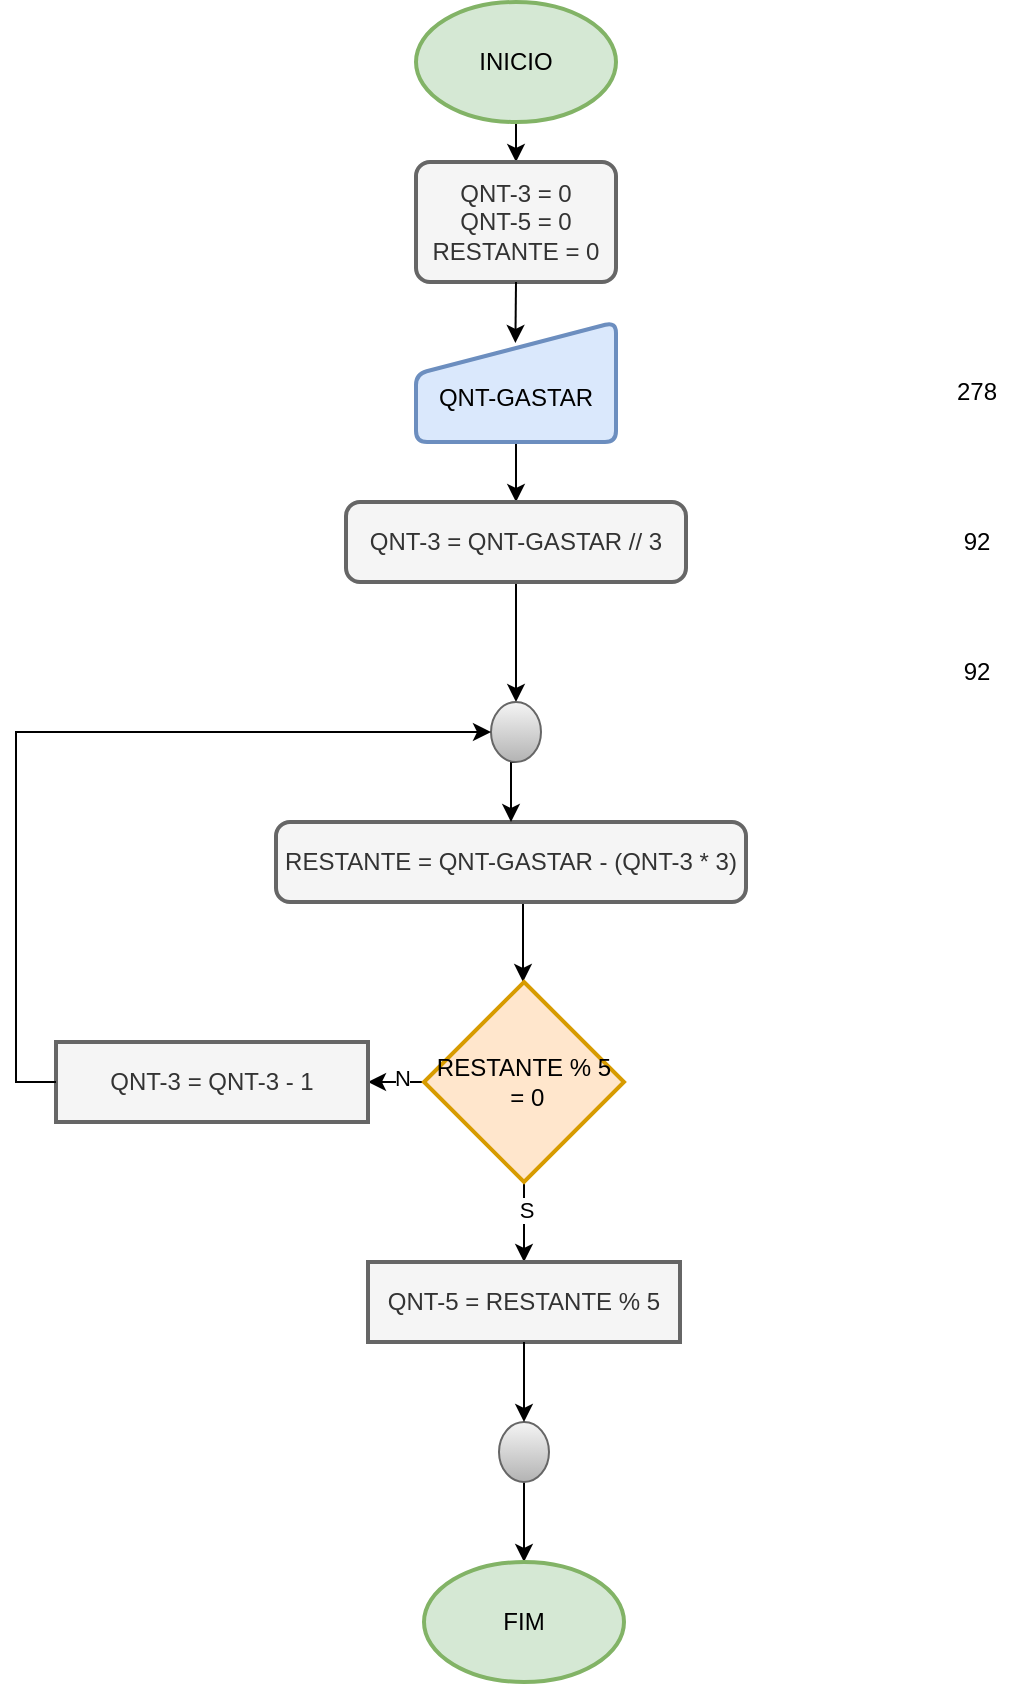 <mxfile version="26.2.10">
  <diagram id="C5RBs43oDa-KdzZeNtuy" name="Page-1">
    <mxGraphModel dx="870" dy="468" grid="1" gridSize="10" guides="1" tooltips="1" connect="1" arrows="1" fold="1" page="1" pageScale="1" pageWidth="827" pageHeight="1169" math="0" shadow="0">
      <root>
        <mxCell id="WIyWlLk6GJQsqaUBKTNV-0" />
        <mxCell id="WIyWlLk6GJQsqaUBKTNV-1" parent="WIyWlLk6GJQsqaUBKTNV-0" />
        <mxCell id="p2GM-OQWzpEx61T8rj91-21" style="edgeStyle=orthogonalEdgeStyle;rounded=0;orthogonalLoop=1;jettySize=auto;html=1;exitX=0.5;exitY=1;exitDx=0;exitDy=0;exitPerimeter=0;entryX=0.5;entryY=0;entryDx=0;entryDy=0;" edge="1" parent="WIyWlLk6GJQsqaUBKTNV-1" source="p2GM-OQWzpEx61T8rj91-0" target="p2GM-OQWzpEx61T8rj91-3">
          <mxGeometry relative="1" as="geometry" />
        </mxCell>
        <mxCell id="p2GM-OQWzpEx61T8rj91-0" value="INICIO" style="strokeWidth=2;html=1;shape=mxgraph.flowchart.start_1;whiteSpace=wrap;fillColor=#d5e8d4;strokeColor=#82b366;" vertex="1" parent="WIyWlLk6GJQsqaUBKTNV-1">
          <mxGeometry x="360" y="260" width="100" height="60" as="geometry" />
        </mxCell>
        <mxCell id="p2GM-OQWzpEx61T8rj91-43" value="" style="edgeStyle=orthogonalEdgeStyle;rounded=0;orthogonalLoop=1;jettySize=auto;html=1;" edge="1" parent="WIyWlLk6GJQsqaUBKTNV-1" source="p2GM-OQWzpEx61T8rj91-1" target="p2GM-OQWzpEx61T8rj91-2">
          <mxGeometry relative="1" as="geometry" />
        </mxCell>
        <mxCell id="p2GM-OQWzpEx61T8rj91-1" value="" style="verticalLabelPosition=bottom;verticalAlign=top;html=1;shape=mxgraph.flowchart.on-page_reference;fillColor=#f5f5f5;gradientColor=#b3b3b3;strokeColor=#666666;" vertex="1" parent="WIyWlLk6GJQsqaUBKTNV-1">
          <mxGeometry x="401.5" y="970" width="25" height="30" as="geometry" />
        </mxCell>
        <mxCell id="p2GM-OQWzpEx61T8rj91-2" value="FIM" style="strokeWidth=2;html=1;shape=mxgraph.flowchart.start_1;whiteSpace=wrap;fillColor=#d5e8d4;strokeColor=#82b366;" vertex="1" parent="WIyWlLk6GJQsqaUBKTNV-1">
          <mxGeometry x="364" y="1040" width="100" height="60" as="geometry" />
        </mxCell>
        <mxCell id="p2GM-OQWzpEx61T8rj91-3" value="QNT-3 = 0&lt;div&gt;QNT-5 = 0&lt;/div&gt;&lt;div&gt;RESTANTE = 0&lt;/div&gt;" style="rounded=1;whiteSpace=wrap;html=1;absoluteArcSize=1;arcSize=14;strokeWidth=2;fillColor=#f5f5f5;fontColor=#333333;strokeColor=#666666;" vertex="1" parent="WIyWlLk6GJQsqaUBKTNV-1">
          <mxGeometry x="360" y="340" width="100" height="60" as="geometry" />
        </mxCell>
        <mxCell id="p2GM-OQWzpEx61T8rj91-17" style="edgeStyle=orthogonalEdgeStyle;rounded=0;orthogonalLoop=1;jettySize=auto;html=1;exitX=0.5;exitY=1;exitDx=0;exitDy=0;entryX=0.5;entryY=0;entryDx=0;entryDy=0;" edge="1" parent="WIyWlLk6GJQsqaUBKTNV-1" source="p2GM-OQWzpEx61T8rj91-4" target="p2GM-OQWzpEx61T8rj91-5">
          <mxGeometry relative="1" as="geometry" />
        </mxCell>
        <mxCell id="p2GM-OQWzpEx61T8rj91-4" value="&lt;div&gt;&lt;br&gt;&lt;/div&gt;QNT-GASTAR" style="html=1;strokeWidth=2;shape=manualInput;whiteSpace=wrap;rounded=1;size=26;arcSize=11;fillColor=#dae8fc;strokeColor=#6c8ebf;" vertex="1" parent="WIyWlLk6GJQsqaUBKTNV-1">
          <mxGeometry x="360" y="420" width="100" height="60" as="geometry" />
        </mxCell>
        <mxCell id="p2GM-OQWzpEx61T8rj91-39" style="edgeStyle=orthogonalEdgeStyle;rounded=0;orthogonalLoop=1;jettySize=auto;html=1;exitX=0.5;exitY=1;exitDx=0;exitDy=0;" edge="1" parent="WIyWlLk6GJQsqaUBKTNV-1" source="p2GM-OQWzpEx61T8rj91-5" target="p2GM-OQWzpEx61T8rj91-36">
          <mxGeometry relative="1" as="geometry" />
        </mxCell>
        <mxCell id="p2GM-OQWzpEx61T8rj91-5" value="QNT-3 = QNT-GASTAR // 3" style="rounded=1;whiteSpace=wrap;html=1;absoluteArcSize=1;arcSize=14;strokeWidth=2;fillColor=#f5f5f5;fontColor=#333333;strokeColor=#666666;" vertex="1" parent="WIyWlLk6GJQsqaUBKTNV-1">
          <mxGeometry x="325" y="510" width="170" height="40" as="geometry" />
        </mxCell>
        <mxCell id="p2GM-OQWzpEx61T8rj91-13" value="" style="edgeStyle=orthogonalEdgeStyle;rounded=0;orthogonalLoop=1;jettySize=auto;html=1;" edge="1" parent="WIyWlLk6GJQsqaUBKTNV-1" target="p2GM-OQWzpEx61T8rj91-11">
          <mxGeometry relative="1" as="geometry">
            <mxPoint x="413.5" y="700" as="sourcePoint" />
          </mxGeometry>
        </mxCell>
        <mxCell id="p2GM-OQWzpEx61T8rj91-7" value="RESTANTE = QNT-GASTAR - (QNT-3 * 3)" style="rounded=1;whiteSpace=wrap;html=1;absoluteArcSize=1;arcSize=14;strokeWidth=2;fillColor=#f5f5f5;fontColor=#333333;strokeColor=#666666;" vertex="1" parent="WIyWlLk6GJQsqaUBKTNV-1">
          <mxGeometry x="290" y="670" width="235" height="40" as="geometry" />
        </mxCell>
        <mxCell id="p2GM-OQWzpEx61T8rj91-23" value="" style="edgeStyle=orthogonalEdgeStyle;rounded=0;orthogonalLoop=1;jettySize=auto;html=1;" edge="1" parent="WIyWlLk6GJQsqaUBKTNV-1" source="p2GM-OQWzpEx61T8rj91-11" target="p2GM-OQWzpEx61T8rj91-22">
          <mxGeometry relative="1" as="geometry" />
        </mxCell>
        <mxCell id="p2GM-OQWzpEx61T8rj91-25" value="S" style="edgeLabel;html=1;align=center;verticalAlign=middle;resizable=0;points=[];" vertex="1" connectable="0" parent="p2GM-OQWzpEx61T8rj91-23">
          <mxGeometry x="-0.292" y="1" relative="1" as="geometry">
            <mxPoint as="offset" />
          </mxGeometry>
        </mxCell>
        <mxCell id="p2GM-OQWzpEx61T8rj91-34" style="edgeStyle=orthogonalEdgeStyle;rounded=0;orthogonalLoop=1;jettySize=auto;html=1;exitX=0;exitY=0.5;exitDx=0;exitDy=0;exitPerimeter=0;entryX=1;entryY=0.5;entryDx=0;entryDy=0;" edge="1" parent="WIyWlLk6GJQsqaUBKTNV-1" source="p2GM-OQWzpEx61T8rj91-11" target="p2GM-OQWzpEx61T8rj91-33">
          <mxGeometry relative="1" as="geometry" />
        </mxCell>
        <mxCell id="p2GM-OQWzpEx61T8rj91-42" value="N" style="edgeLabel;html=1;align=center;verticalAlign=middle;resizable=0;points=[];" vertex="1" connectable="0" parent="p2GM-OQWzpEx61T8rj91-34">
          <mxGeometry x="-0.226" y="-2" relative="1" as="geometry">
            <mxPoint as="offset" />
          </mxGeometry>
        </mxCell>
        <mxCell id="p2GM-OQWzpEx61T8rj91-11" value="RESTANTE % 5&lt;div&gt;&amp;nbsp;= 0&lt;/div&gt;" style="strokeWidth=2;html=1;shape=mxgraph.flowchart.decision;whiteSpace=wrap;fillColor=#ffe6cc;strokeColor=#d79b00;" vertex="1" parent="WIyWlLk6GJQsqaUBKTNV-1">
          <mxGeometry x="364" y="750" width="100" height="100" as="geometry" />
        </mxCell>
        <mxCell id="p2GM-OQWzpEx61T8rj91-19" style="edgeStyle=orthogonalEdgeStyle;rounded=0;orthogonalLoop=1;jettySize=auto;html=1;exitX=0.5;exitY=1;exitDx=0;exitDy=0;entryX=0.497;entryY=0.175;entryDx=0;entryDy=0;entryPerimeter=0;" edge="1" parent="WIyWlLk6GJQsqaUBKTNV-1" source="p2GM-OQWzpEx61T8rj91-3" target="p2GM-OQWzpEx61T8rj91-4">
          <mxGeometry relative="1" as="geometry" />
        </mxCell>
        <mxCell id="p2GM-OQWzpEx61T8rj91-22" value="QNT-5 = RESTANTE % 5" style="whiteSpace=wrap;html=1;fillColor=#f5f5f5;strokeColor=#666666;strokeWidth=2;fontColor=#333333;" vertex="1" parent="WIyWlLk6GJQsqaUBKTNV-1">
          <mxGeometry x="336" y="890" width="156" height="40" as="geometry" />
        </mxCell>
        <mxCell id="p2GM-OQWzpEx61T8rj91-24" style="edgeStyle=orthogonalEdgeStyle;rounded=0;orthogonalLoop=1;jettySize=auto;html=1;exitX=0.5;exitY=1;exitDx=0;exitDy=0;entryX=0.5;entryY=0;entryDx=0;entryDy=0;entryPerimeter=0;" edge="1" parent="WIyWlLk6GJQsqaUBKTNV-1" source="p2GM-OQWzpEx61T8rj91-22" target="p2GM-OQWzpEx61T8rj91-1">
          <mxGeometry relative="1" as="geometry" />
        </mxCell>
        <mxCell id="p2GM-OQWzpEx61T8rj91-30" value="278" style="text;html=1;align=center;verticalAlign=middle;resizable=0;points=[];autosize=1;strokeColor=none;fillColor=none;" vertex="1" parent="WIyWlLk6GJQsqaUBKTNV-1">
          <mxGeometry x="620" y="440" width="40" height="30" as="geometry" />
        </mxCell>
        <mxCell id="p2GM-OQWzpEx61T8rj91-31" value="92" style="text;html=1;align=center;verticalAlign=middle;resizable=0;points=[];autosize=1;strokeColor=none;fillColor=none;" vertex="1" parent="WIyWlLk6GJQsqaUBKTNV-1">
          <mxGeometry x="620" y="515" width="40" height="30" as="geometry" />
        </mxCell>
        <mxCell id="p2GM-OQWzpEx61T8rj91-32" value="92" style="text;html=1;align=center;verticalAlign=middle;resizable=0;points=[];autosize=1;strokeColor=none;fillColor=none;" vertex="1" parent="WIyWlLk6GJQsqaUBKTNV-1">
          <mxGeometry x="620" y="580" width="40" height="30" as="geometry" />
        </mxCell>
        <mxCell id="p2GM-OQWzpEx61T8rj91-33" value="QNT-3 = QNT-3 - 1" style="whiteSpace=wrap;html=1;fillColor=#f5f5f5;strokeColor=#666666;strokeWidth=2;fontColor=#333333;" vertex="1" parent="WIyWlLk6GJQsqaUBKTNV-1">
          <mxGeometry x="180" y="780" width="156" height="40" as="geometry" />
        </mxCell>
        <mxCell id="p2GM-OQWzpEx61T8rj91-41" style="edgeStyle=orthogonalEdgeStyle;rounded=0;orthogonalLoop=1;jettySize=auto;html=1;exitX=0.5;exitY=1;exitDx=0;exitDy=0;exitPerimeter=0;entryX=0.5;entryY=0;entryDx=0;entryDy=0;" edge="1" parent="WIyWlLk6GJQsqaUBKTNV-1" source="p2GM-OQWzpEx61T8rj91-36" target="p2GM-OQWzpEx61T8rj91-7">
          <mxGeometry relative="1" as="geometry" />
        </mxCell>
        <mxCell id="p2GM-OQWzpEx61T8rj91-36" value="" style="verticalLabelPosition=bottom;verticalAlign=top;html=1;shape=mxgraph.flowchart.on-page_reference;fillColor=#f5f5f5;gradientColor=#b3b3b3;strokeColor=#666666;" vertex="1" parent="WIyWlLk6GJQsqaUBKTNV-1">
          <mxGeometry x="397.5" y="610" width="25" height="30" as="geometry" />
        </mxCell>
        <mxCell id="p2GM-OQWzpEx61T8rj91-38" style="edgeStyle=orthogonalEdgeStyle;rounded=0;orthogonalLoop=1;jettySize=auto;html=1;exitX=0;exitY=0.5;exitDx=0;exitDy=0;entryX=0;entryY=0.5;entryDx=0;entryDy=0;entryPerimeter=0;" edge="1" parent="WIyWlLk6GJQsqaUBKTNV-1" source="p2GM-OQWzpEx61T8rj91-33" target="p2GM-OQWzpEx61T8rj91-36">
          <mxGeometry relative="1" as="geometry" />
        </mxCell>
      </root>
    </mxGraphModel>
  </diagram>
</mxfile>
